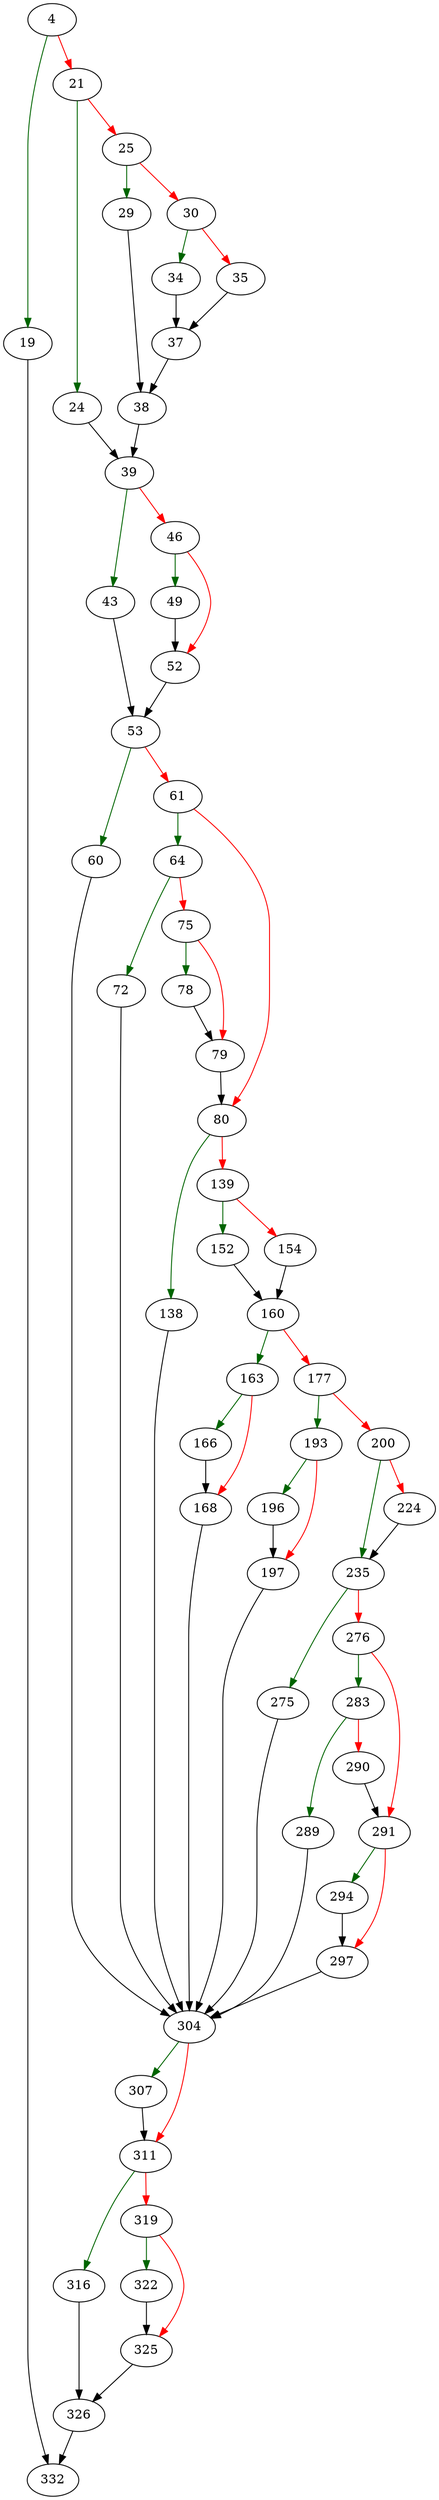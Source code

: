 strict digraph "openDatabase" {
	// Node definitions.
	4 [entry=true];
	19;
	21;
	332;
	24;
	25;
	39;
	29;
	30;
	38;
	34;
	35;
	37;
	43;
	46;
	53;
	49;
	52;
	60;
	61;
	304;
	64;
	80;
	72;
	75;
	78;
	79;
	138;
	139;
	152;
	154;
	160;
	163;
	177;
	166;
	168;
	193;
	200;
	196;
	197;
	235;
	224;
	275;
	276;
	283;
	291;
	289;
	290;
	294;
	297;
	307;
	311;
	316;
	319;
	326;
	322;
	325;

	// Edge definitions.
	4 -> 19 [
		color=darkgreen
		cond=true
	];
	4 -> 21 [
		color=red
		cond=false
	];
	19 -> 332;
	21 -> 24 [
		color=darkgreen
		cond=true
	];
	21 -> 25 [
		color=red
		cond=false
	];
	24 -> 39;
	25 -> 29 [
		color=darkgreen
		cond=true
	];
	25 -> 30 [
		color=red
		cond=false
	];
	39 -> 43 [
		color=darkgreen
		cond=true
	];
	39 -> 46 [
		color=red
		cond=false
	];
	29 -> 38;
	30 -> 34 [
		color=darkgreen
		cond=true
	];
	30 -> 35 [
		color=red
		cond=false
	];
	38 -> 39;
	34 -> 37;
	35 -> 37;
	37 -> 38;
	43 -> 53;
	46 -> 49 [
		color=darkgreen
		cond=true
	];
	46 -> 52 [
		color=red
		cond=false
	];
	53 -> 60 [
		color=darkgreen
		cond=true
	];
	53 -> 61 [
		color=red
		cond=false
	];
	49 -> 52;
	52 -> 53;
	60 -> 304;
	61 -> 64 [
		color=darkgreen
		cond=true
	];
	61 -> 80 [
		color=red
		cond=false
	];
	304 -> 307 [
		color=darkgreen
		cond=true
	];
	304 -> 311 [
		color=red
		cond=false
	];
	64 -> 72 [
		color=darkgreen
		cond=true
	];
	64 -> 75 [
		color=red
		cond=false
	];
	80 -> 138 [
		color=darkgreen
		cond=true
	];
	80 -> 139 [
		color=red
		cond=false
	];
	72 -> 304;
	75 -> 78 [
		color=darkgreen
		cond=true
	];
	75 -> 79 [
		color=red
		cond=false
	];
	78 -> 79;
	79 -> 80;
	138 -> 304;
	139 -> 152 [
		color=darkgreen
		cond=true
	];
	139 -> 154 [
		color=red
		cond=false
	];
	152 -> 160;
	154 -> 160;
	160 -> 163 [
		color=darkgreen
		cond=true
	];
	160 -> 177 [
		color=red
		cond=false
	];
	163 -> 166 [
		color=darkgreen
		cond=true
	];
	163 -> 168 [
		color=red
		cond=false
	];
	177 -> 193 [
		color=darkgreen
		cond=true
	];
	177 -> 200 [
		color=red
		cond=false
	];
	166 -> 168;
	168 -> 304;
	193 -> 196 [
		color=darkgreen
		cond=true
	];
	193 -> 197 [
		color=red
		cond=false
	];
	200 -> 235 [
		color=darkgreen
		cond=true
	];
	200 -> 224 [
		color=red
		cond=false
	];
	196 -> 197;
	197 -> 304;
	235 -> 275 [
		color=darkgreen
		cond=true
	];
	235 -> 276 [
		color=red
		cond=false
	];
	224 -> 235;
	275 -> 304;
	276 -> 283 [
		color=darkgreen
		cond=true
	];
	276 -> 291 [
		color=red
		cond=false
	];
	283 -> 289 [
		color=darkgreen
		cond=true
	];
	283 -> 290 [
		color=red
		cond=false
	];
	291 -> 294 [
		color=darkgreen
		cond=true
	];
	291 -> 297 [
		color=red
		cond=false
	];
	289 -> 304;
	290 -> 291;
	294 -> 297;
	297 -> 304;
	307 -> 311;
	311 -> 316 [
		color=darkgreen
		cond=true
	];
	311 -> 319 [
		color=red
		cond=false
	];
	316 -> 326;
	319 -> 322 [
		color=darkgreen
		cond=true
	];
	319 -> 325 [
		color=red
		cond=false
	];
	326 -> 332;
	322 -> 325;
	325 -> 326;
}